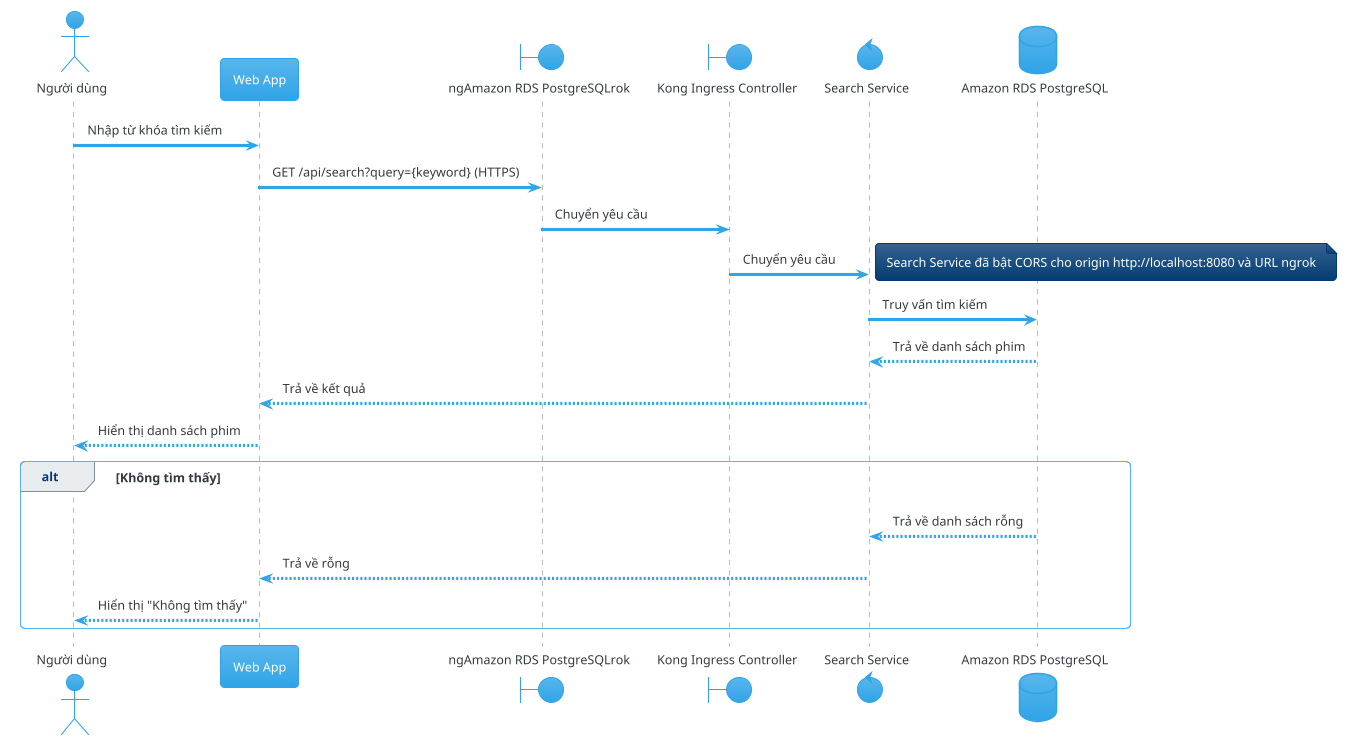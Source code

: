 @startuml
!theme cerulean

actor "Người dùng" as User
participant "Web App" as FE
boundary "ngAmazon RDS PostgreSQLrok" as ngrok
boundary "Kong Ingress Controller" as KG
control "Search Service" as SRS
database "Amazon RDS PostgreSQL" as PG

User -> FE: Nhập từ khóa tìm kiếm
FE -> ngrok: GET /api/search?query={keyword} (HTTPS)
ngrok -> KG: Chuyển yêu cầu
KG -> SRS: Chuyển yêu cầu
note right: Search Service đã bật CORS cho origin http://localhost:8080 và URL ngrok
SRS -> PG: Truy vấn tìm kiếm
PG --> SRS: Trả về danh sách phim
SRS --> FE: Trả về kết quả
FE --> User: Hiển thị danh sách phim

alt Không tìm thấy
    PG --> SRS: Trả về danh sách rỗng
    SRS --> FE: Trả về rỗng
    FE --> User: Hiển thị "Không tìm thấy"
end alt

@enduml